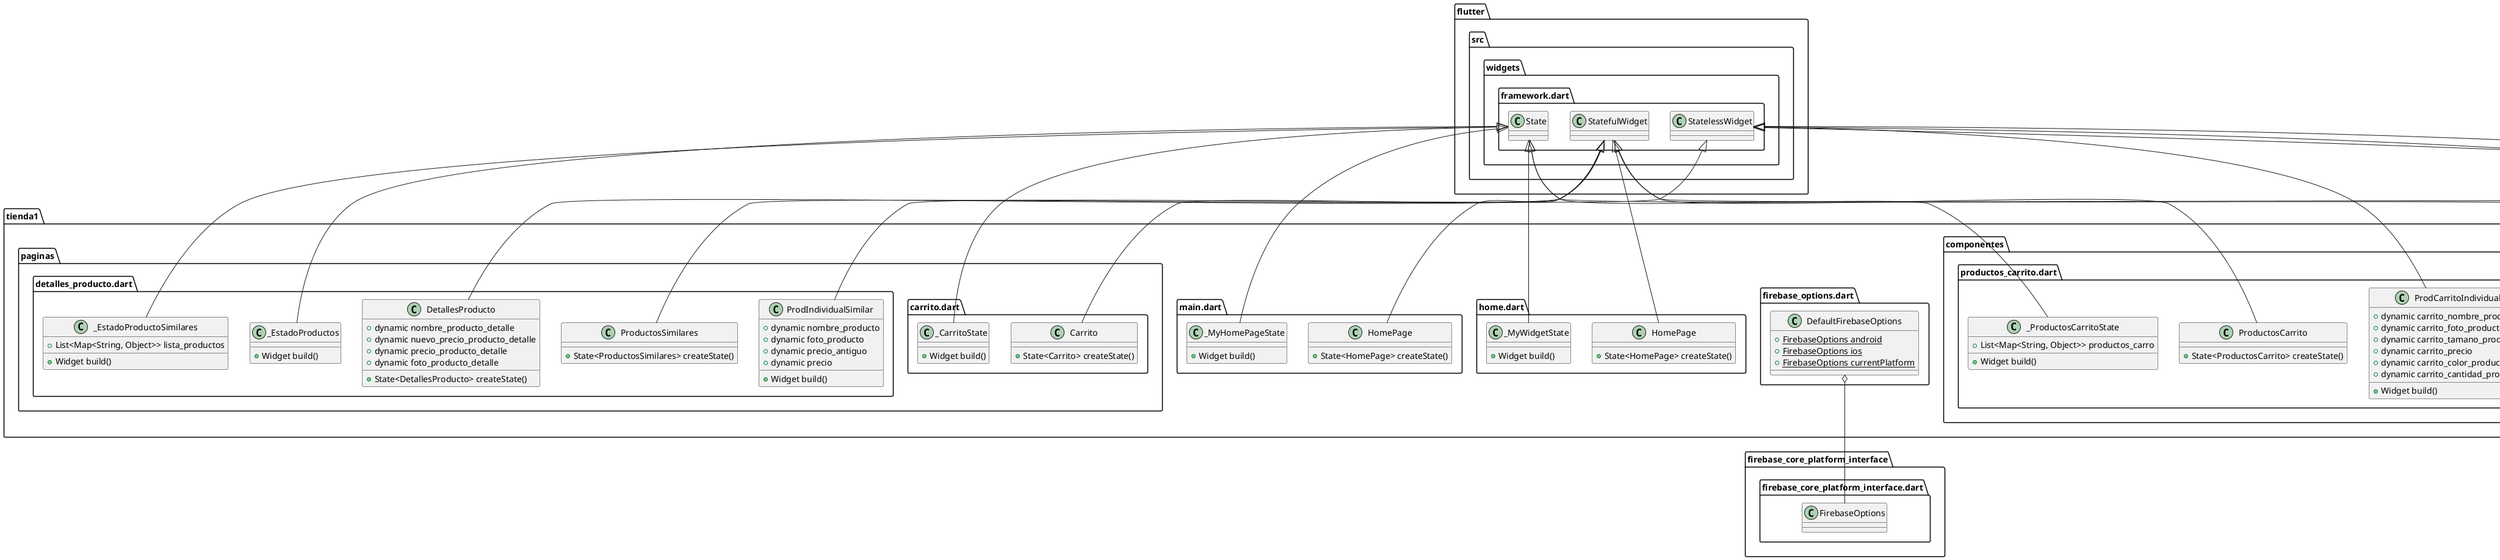 @startuml test
set namespaceSeparator ::

class "tienda1::componentes::listview_horizontal.dart::ListaHorizontal" {
  +Widget build()
}

"flutter::src::widgets::framework.dart::StatelessWidget" <|-- "tienda1::componentes::listview_horizontal.dart::ListaHorizontal"

class "tienda1::componentes::listview_horizontal.dart::Categoria" {
  +String rutaImagen
  +String textoImagen
  +Widget build()
}

"flutter::src::widgets::framework.dart::StatelessWidget" <|-- "tienda1::componentes::listview_horizontal.dart::Categoria"

class "tienda1::componentes::poductos.dart::Productos" {
  +State<Productos> createState()
}

"flutter::src::widgets::framework.dart::StatefulWidget" <|-- "tienda1::componentes::poductos.dart::Productos"

class "tienda1::componentes::poductos.dart::_MyWidgetState" {
  +List<Map<String, Object>> lista_productos
  +Widget build()
}

"flutter::src::widgets::framework.dart::State" <|-- "tienda1::componentes::poductos.dart::_MyWidgetState"

class "tienda1::componentes::poductos.dart::ProdIndividual" {
  +dynamic nombre_producto
  +dynamic foto_producto
  +dynamic precio_antiguo
  +dynamic precio
  +Widget build()
}

"flutter::src::widgets::framework.dart::StatelessWidget" <|-- "tienda1::componentes::poductos.dart::ProdIndividual"

class "tienda1::componentes::productos_carrito.dart::ProductosCarrito" {
  +State<ProductosCarrito> createState()
}

"flutter::src::widgets::framework.dart::StatefulWidget" <|-- "tienda1::componentes::productos_carrito.dart::ProductosCarrito"

class "tienda1::componentes::productos_carrito.dart::_ProductosCarritoState" {
  +List<Map<String, Object>> productos_carro
  +Widget build()
}

"flutter::src::widgets::framework.dart::State" <|-- "tienda1::componentes::productos_carrito.dart::_ProductosCarritoState"

class "tienda1::componentes::productos_carrito.dart::ProdCarritoIndividual" {
  +dynamic carrito_nombre_producto
  +dynamic carrito_foto_producto
  +dynamic carrito_tamano_producto
  +dynamic carrito_precio
  +dynamic carrito_color_producto
  +dynamic carrito_cantidad_producto
  +Widget build()
}

"flutter::src::widgets::framework.dart::StatelessWidget" <|-- "tienda1::componentes::productos_carrito.dart::ProdCarritoIndividual"

class "tienda1::firebase_options.dart::DefaultFirebaseOptions" {
  {static} +FirebaseOptions android
  {static} +FirebaseOptions ios
  {static} +FirebaseOptions currentPlatform
}

"tienda1::firebase_options.dart::DefaultFirebaseOptions" o-- "firebase_core_platform_interface::firebase_core_platform_interface.dart::FirebaseOptions"

class "tienda1::home.dart::HomePage" {
  +State<HomePage> createState()
}

"flutter::src::widgets::framework.dart::StatefulWidget" <|-- "tienda1::home.dart::HomePage"

class "tienda1::home.dart::_MyWidgetState" {
  +Widget build()
}

"flutter::src::widgets::framework.dart::State" <|-- "tienda1::home.dart::_MyWidgetState"

class "tienda1::main.dart::HomePage" {
  +State<HomePage> createState()
}

"flutter::src::widgets::framework.dart::StatefulWidget" <|-- "tienda1::main.dart::HomePage"

class "tienda1::main.dart::_MyHomePageState" {
  +Widget build()
}

"flutter::src::widgets::framework.dart::State" <|-- "tienda1::main.dart::_MyHomePageState"

class "tienda1::paginas::carrito.dart::Carrito" {
  +State<Carrito> createState()
}

"flutter::src::widgets::framework.dart::StatefulWidget" <|-- "tienda1::paginas::carrito.dart::Carrito"

class "tienda1::paginas::carrito.dart::_CarritoState" {
  +Widget build()
}

"flutter::src::widgets::framework.dart::State" <|-- "tienda1::paginas::carrito.dart::_CarritoState"

class "tienda1::paginas::detalles_producto.dart::DetallesProducto" {
  +dynamic nombre_producto_detalle
  +dynamic nuevo_precio_producto_detalle
  +dynamic precio_producto_detalle
  +dynamic foto_producto_detalle
  +State<DetallesProducto> createState()
}

"flutter::src::widgets::framework.dart::StatefulWidget" <|-- "tienda1::paginas::detalles_producto.dart::DetallesProducto"

class "tienda1::paginas::detalles_producto.dart::_EstadoProductos" {
  +Widget build()
}

"flutter::src::widgets::framework.dart::State" <|-- "tienda1::paginas::detalles_producto.dart::_EstadoProductos"

class "tienda1::paginas::detalles_producto.dart::ProductosSimilares" {
  +State<ProductosSimilares> createState()
}

"flutter::src::widgets::framework.dart::StatefulWidget" <|-- "tienda1::paginas::detalles_producto.dart::ProductosSimilares"

class "tienda1::paginas::detalles_producto.dart::_EstadoProductoSimilares" {
  +List<Map<String, Object>> lista_productos
  +Widget build()
}

"flutter::src::widgets::framework.dart::State" <|-- "tienda1::paginas::detalles_producto.dart::_EstadoProductoSimilares"

class "tienda1::paginas::detalles_producto.dart::ProdIndividualSimilar" {
  +dynamic nombre_producto
  +dynamic foto_producto
  +dynamic precio_antiguo
  +dynamic precio
  +Widget build()
}

"flutter::src::widgets::framework.dart::StatelessWidget" <|-- "tienda1::paginas::detalles_producto.dart::ProdIndividualSimilar"


@enduml